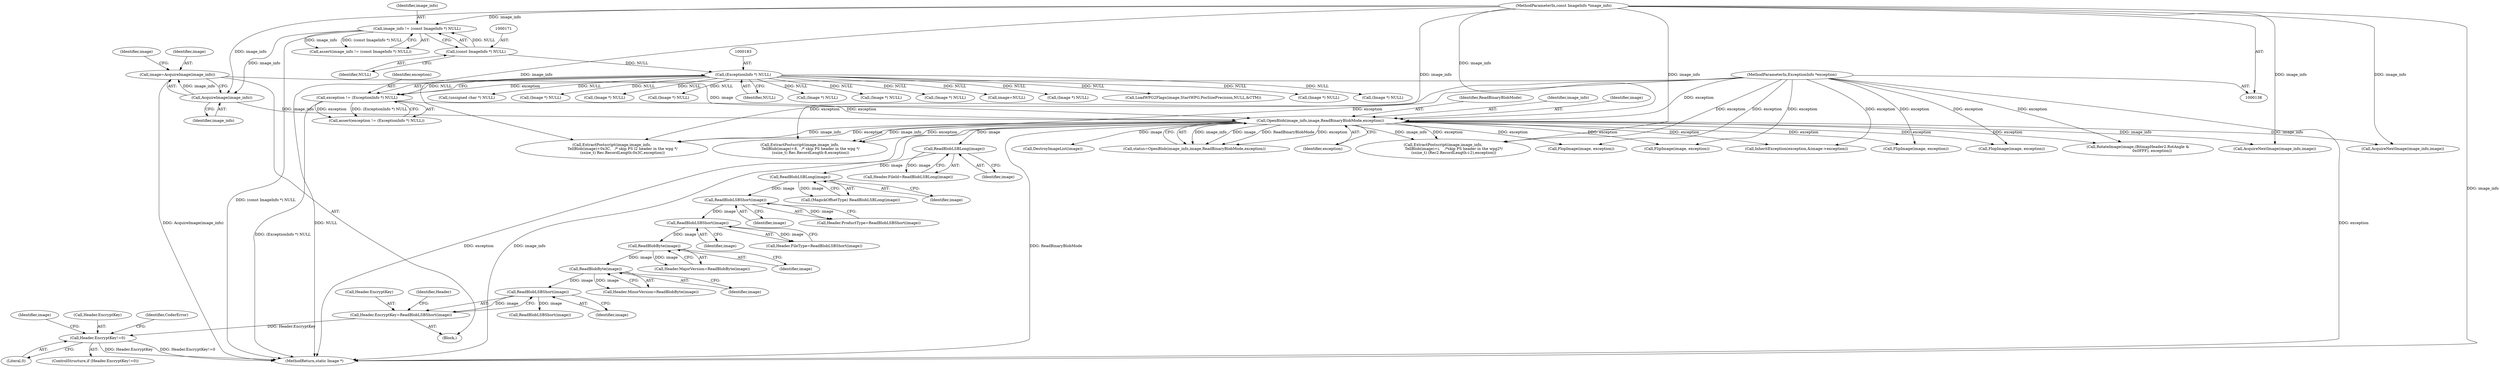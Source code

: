 digraph "0_ImageMagick_f6e9d0d9955e85bdd7540b251cd50d598dacc5e6_75@API" {
"1000291" [label="(Call,Header.EncryptKey!=0)"];
"1000261" [label="(Call,Header.EncryptKey=ReadBlobLSBShort(image))"];
"1000265" [label="(Call,ReadBlobLSBShort(image))"];
"1000259" [label="(Call,ReadBlobByte(image))"];
"1000253" [label="(Call,ReadBlobByte(image))"];
"1000247" [label="(Call,ReadBlobLSBShort(image))"];
"1000241" [label="(Call,ReadBlobLSBShort(image))"];
"1000235" [label="(Call,ReadBlobLSBLong(image))"];
"1000227" [label="(Call,ReadBlobLSBLong(image))"];
"1000205" [label="(Call,OpenBlob(image_info,image,ReadBinaryBlobMode,exception))"];
"1000196" [label="(Call,AcquireImage(image_info))"];
"1000168" [label="(Call,image_info != (const ImageInfo *) NULL)"];
"1000139" [label="(MethodParameterIn,const ImageInfo *image_info)"];
"1000170" [label="(Call,(const ImageInfo *) NULL)"];
"1000194" [label="(Call,image=AcquireImage(image_info))"];
"1000180" [label="(Call,exception != (ExceptionInfo *) NULL)"];
"1000140" [label="(MethodParameterIn,ExceptionInfo *exception)"];
"1000182" [label="(Call,(ExceptionInfo *) NULL)"];
"1000205" [label="(Call,OpenBlob(image_info,image,ReadBinaryBlobMode,exception))"];
"1000168" [label="(Call,image_info != (const ImageInfo *) NULL)"];
"1000220" [label="(Call,(Image *) NULL)"];
"1000269" [label="(Identifier,Header)"];
"1000260" [label="(Identifier,image)"];
"1000228" [label="(Identifier,image)"];
"1000195" [label="(Identifier,image)"];
"1001708" [label="(Call,AcquireNextImage(image_info,image))"];
"1000254" [label="(Identifier,image)"];
"1000227" [label="(Call,ReadBlobLSBLong(image))"];
"1000217" [label="(Call,DestroyImageList(image))"];
"1001836" [label="(Call,image=NULL)"];
"1001074" [label="(Call,(Image *) NULL)"];
"1001914" [label="(MethodReturn,static Image *)"];
"1000261" [label="(Call,Header.EncryptKey=ReadBlobLSBShort(image))"];
"1001100" [label="(Call,RotateImage(image,(BitmapHeader2.RotAngle &\n                        0x0FFF), exception))"];
"1001647" [label="(Call,FlopImage(image, exception))"];
"1000208" [label="(Identifier,ReadBinaryBlobMode)"];
"1001068" [label="(Call,FlipImage(image, exception))"];
"1000182" [label="(Call,(ExceptionInfo *) NULL)"];
"1000249" [label="(Call,Header.MajorVersion=ReadBlobByte(image))"];
"1000253" [label="(Call,ReadBlobByte(image))"];
"1000203" [label="(Call,status=OpenBlob(image_info,image,ReadBinaryBlobMode,exception))"];
"1000196" [label="(Call,AcquireImage(image_info))"];
"1001780" [label="(Call,LoadWPG2Flags(image,StartWPG.PosSizePrecision,NULL,&CTM))"];
"1000236" [label="(Identifier,image)"];
"1000169" [label="(Identifier,image_info)"];
"1001653" [label="(Call,(Image *) NULL)"];
"1000179" [label="(Call,assert(exception != (ExceptionInfo *) NULL))"];
"1000301" [label="(Identifier,image)"];
"1000271" [label="(Call,ReadBlobLSBShort(image))"];
"1000139" [label="(MethodParameterIn,const ImageInfo *image_info)"];
"1000170" [label="(Call,(const ImageInfo *) NULL)"];
"1000233" [label="(Call,(MagickOffsetType) ReadBlobLSBLong(image))"];
"1000206" [label="(Identifier,image_info)"];
"1000237" [label="(Call,Header.ProductType=ReadBlobLSBShort(image))"];
"1001721" [label="(Call,(Image *) NULL)"];
"1000140" [label="(MethodParameterIn,ExceptionInfo *exception)"];
"1000241" [label="(Call,ReadBlobLSBShort(image))"];
"1001813" [label="(Call,InheritException(exception,&image->exception))"];
"1000259" [label="(Call,ReadBlobByte(image))"];
"1000209" [label="(Identifier,exception)"];
"1000265" [label="(Call,ReadBlobLSBShort(image))"];
"1000200" [label="(Identifier,image)"];
"1000235" [label="(Call,ReadBlobLSBLong(image))"];
"1001582" [label="(Call,(unsigned char *) NULL)"];
"1001692" [label="(Call,(Image *) NULL)"];
"1000262" [label="(Call,Header.EncryptKey)"];
"1000180" [label="(Call,exception != (ExceptionInfo *) NULL)"];
"1000181" [label="(Identifier,exception)"];
"1001842" [label="(Call,(Image *) NULL)"];
"1000243" [label="(Call,Header.FileType=ReadBlobLSBShort(image))"];
"1000295" [label="(Literal,0)"];
"1000242" [label="(Identifier,image)"];
"1000290" [label="(ControlStructure,if (Header.EncryptKey!=0))"];
"1000248" [label="(Identifier,image)"];
"1001127" [label="(Call,AcquireNextImage(image_info,image))"];
"1000292" [label="(Call,Header.EncryptKey)"];
"1000207" [label="(Identifier,image)"];
"1000291" [label="(Call,Header.EncryptKey!=0)"];
"1001759" [label="(Call,ExtractPostscript(image,image_info,\n                  TellBlob(image)+i,    /*skip PS header in the wpg2*/\n                  (ssize_t) (Rec2.RecordLength-i-2),exception))"];
"1000141" [label="(Block,)"];
"1001172" [label="(Call,ExtractPostscript(image,image_info,\n                  TellBlob(image)+0x3C,   /* skip PS l2 header in the wpg */\n                  (ssize_t) Rec.RecordLength-0x3C,exception))"];
"1000255" [label="(Call,Header.MinorVersion=ReadBlobByte(image))"];
"1001140" [label="(Call,(Image *) NULL)"];
"1000194" [label="(Call,image=AcquireImage(image_info))"];
"1000247" [label="(Call,ReadBlobLSBShort(image))"];
"1001686" [label="(Call,FlipImage(image, exception))"];
"1000266" [label="(Identifier,image)"];
"1000184" [label="(Identifier,NULL)"];
"1000223" [label="(Call,Header.FileId=ReadBlobLSBLong(image))"];
"1000297" [label="(Identifier,CoderError)"];
"1001036" [label="(Call,FlopImage(image, exception))"];
"1000167" [label="(Call,assert(image_info != (const ImageInfo *) NULL))"];
"1000574" [label="(Call,ExtractPostscript(image,image_info,\n                  TellBlob(image)+8,   /* skip PS header in the wpg */\n                  (ssize_t) Rec.RecordLength-8,exception))"];
"1001042" [label="(Call,(Image *) NULL)"];
"1001111" [label="(Call,(Image *) NULL)"];
"1000197" [label="(Identifier,image_info)"];
"1000172" [label="(Identifier,NULL)"];
"1000291" -> "1000290"  [label="AST: "];
"1000291" -> "1000295"  [label="CFG: "];
"1000292" -> "1000291"  [label="AST: "];
"1000295" -> "1000291"  [label="AST: "];
"1000297" -> "1000291"  [label="CFG: "];
"1000301" -> "1000291"  [label="CFG: "];
"1000291" -> "1001914"  [label="DDG: Header.EncryptKey!=0"];
"1000291" -> "1001914"  [label="DDG: Header.EncryptKey"];
"1000261" -> "1000291"  [label="DDG: Header.EncryptKey"];
"1000261" -> "1000141"  [label="AST: "];
"1000261" -> "1000265"  [label="CFG: "];
"1000262" -> "1000261"  [label="AST: "];
"1000265" -> "1000261"  [label="AST: "];
"1000269" -> "1000261"  [label="CFG: "];
"1000265" -> "1000261"  [label="DDG: image"];
"1000265" -> "1000266"  [label="CFG: "];
"1000266" -> "1000265"  [label="AST: "];
"1000259" -> "1000265"  [label="DDG: image"];
"1000265" -> "1000271"  [label="DDG: image"];
"1000259" -> "1000255"  [label="AST: "];
"1000259" -> "1000260"  [label="CFG: "];
"1000260" -> "1000259"  [label="AST: "];
"1000255" -> "1000259"  [label="CFG: "];
"1000259" -> "1000255"  [label="DDG: image"];
"1000253" -> "1000259"  [label="DDG: image"];
"1000253" -> "1000249"  [label="AST: "];
"1000253" -> "1000254"  [label="CFG: "];
"1000254" -> "1000253"  [label="AST: "];
"1000249" -> "1000253"  [label="CFG: "];
"1000253" -> "1000249"  [label="DDG: image"];
"1000247" -> "1000253"  [label="DDG: image"];
"1000247" -> "1000243"  [label="AST: "];
"1000247" -> "1000248"  [label="CFG: "];
"1000248" -> "1000247"  [label="AST: "];
"1000243" -> "1000247"  [label="CFG: "];
"1000247" -> "1000243"  [label="DDG: image"];
"1000241" -> "1000247"  [label="DDG: image"];
"1000241" -> "1000237"  [label="AST: "];
"1000241" -> "1000242"  [label="CFG: "];
"1000242" -> "1000241"  [label="AST: "];
"1000237" -> "1000241"  [label="CFG: "];
"1000241" -> "1000237"  [label="DDG: image"];
"1000235" -> "1000241"  [label="DDG: image"];
"1000235" -> "1000233"  [label="AST: "];
"1000235" -> "1000236"  [label="CFG: "];
"1000236" -> "1000235"  [label="AST: "];
"1000233" -> "1000235"  [label="CFG: "];
"1000235" -> "1000233"  [label="DDG: image"];
"1000227" -> "1000235"  [label="DDG: image"];
"1000227" -> "1000223"  [label="AST: "];
"1000227" -> "1000228"  [label="CFG: "];
"1000228" -> "1000227"  [label="AST: "];
"1000223" -> "1000227"  [label="CFG: "];
"1000227" -> "1000223"  [label="DDG: image"];
"1000205" -> "1000227"  [label="DDG: image"];
"1000205" -> "1000203"  [label="AST: "];
"1000205" -> "1000209"  [label="CFG: "];
"1000206" -> "1000205"  [label="AST: "];
"1000207" -> "1000205"  [label="AST: "];
"1000208" -> "1000205"  [label="AST: "];
"1000209" -> "1000205"  [label="AST: "];
"1000203" -> "1000205"  [label="CFG: "];
"1000205" -> "1001914"  [label="DDG: exception"];
"1000205" -> "1001914"  [label="DDG: image_info"];
"1000205" -> "1001914"  [label="DDG: ReadBinaryBlobMode"];
"1000205" -> "1000203"  [label="DDG: image_info"];
"1000205" -> "1000203"  [label="DDG: image"];
"1000205" -> "1000203"  [label="DDG: ReadBinaryBlobMode"];
"1000205" -> "1000203"  [label="DDG: exception"];
"1000196" -> "1000205"  [label="DDG: image_info"];
"1000139" -> "1000205"  [label="DDG: image_info"];
"1000194" -> "1000205"  [label="DDG: image"];
"1000180" -> "1000205"  [label="DDG: exception"];
"1000140" -> "1000205"  [label="DDG: exception"];
"1000205" -> "1000217"  [label="DDG: image"];
"1000205" -> "1000574"  [label="DDG: image_info"];
"1000205" -> "1000574"  [label="DDG: exception"];
"1000205" -> "1001036"  [label="DDG: exception"];
"1000205" -> "1001068"  [label="DDG: exception"];
"1000205" -> "1001100"  [label="DDG: exception"];
"1000205" -> "1001127"  [label="DDG: image_info"];
"1000205" -> "1001172"  [label="DDG: image_info"];
"1000205" -> "1001172"  [label="DDG: exception"];
"1000205" -> "1001647"  [label="DDG: exception"];
"1000205" -> "1001686"  [label="DDG: exception"];
"1000205" -> "1001708"  [label="DDG: image_info"];
"1000205" -> "1001759"  [label="DDG: image_info"];
"1000205" -> "1001759"  [label="DDG: exception"];
"1000205" -> "1001813"  [label="DDG: exception"];
"1000196" -> "1000194"  [label="AST: "];
"1000196" -> "1000197"  [label="CFG: "];
"1000197" -> "1000196"  [label="AST: "];
"1000194" -> "1000196"  [label="CFG: "];
"1000196" -> "1000194"  [label="DDG: image_info"];
"1000168" -> "1000196"  [label="DDG: image_info"];
"1000139" -> "1000196"  [label="DDG: image_info"];
"1000168" -> "1000167"  [label="AST: "];
"1000168" -> "1000170"  [label="CFG: "];
"1000169" -> "1000168"  [label="AST: "];
"1000170" -> "1000168"  [label="AST: "];
"1000167" -> "1000168"  [label="CFG: "];
"1000168" -> "1001914"  [label="DDG: (const ImageInfo *) NULL"];
"1000168" -> "1000167"  [label="DDG: image_info"];
"1000168" -> "1000167"  [label="DDG: (const ImageInfo *) NULL"];
"1000139" -> "1000168"  [label="DDG: image_info"];
"1000170" -> "1000168"  [label="DDG: NULL"];
"1000139" -> "1000138"  [label="AST: "];
"1000139" -> "1001914"  [label="DDG: image_info"];
"1000139" -> "1000574"  [label="DDG: image_info"];
"1000139" -> "1001127"  [label="DDG: image_info"];
"1000139" -> "1001172"  [label="DDG: image_info"];
"1000139" -> "1001708"  [label="DDG: image_info"];
"1000139" -> "1001759"  [label="DDG: image_info"];
"1000170" -> "1000172"  [label="CFG: "];
"1000171" -> "1000170"  [label="AST: "];
"1000172" -> "1000170"  [label="AST: "];
"1000170" -> "1000182"  [label="DDG: NULL"];
"1000194" -> "1000141"  [label="AST: "];
"1000195" -> "1000194"  [label="AST: "];
"1000200" -> "1000194"  [label="CFG: "];
"1000194" -> "1001914"  [label="DDG: AcquireImage(image_info)"];
"1000180" -> "1000179"  [label="AST: "];
"1000180" -> "1000182"  [label="CFG: "];
"1000181" -> "1000180"  [label="AST: "];
"1000182" -> "1000180"  [label="AST: "];
"1000179" -> "1000180"  [label="CFG: "];
"1000180" -> "1001914"  [label="DDG: (ExceptionInfo *) NULL"];
"1000180" -> "1000179"  [label="DDG: exception"];
"1000180" -> "1000179"  [label="DDG: (ExceptionInfo *) NULL"];
"1000140" -> "1000180"  [label="DDG: exception"];
"1000182" -> "1000180"  [label="DDG: NULL"];
"1000140" -> "1000138"  [label="AST: "];
"1000140" -> "1001914"  [label="DDG: exception"];
"1000140" -> "1000574"  [label="DDG: exception"];
"1000140" -> "1001036"  [label="DDG: exception"];
"1000140" -> "1001068"  [label="DDG: exception"];
"1000140" -> "1001100"  [label="DDG: exception"];
"1000140" -> "1001172"  [label="DDG: exception"];
"1000140" -> "1001647"  [label="DDG: exception"];
"1000140" -> "1001686"  [label="DDG: exception"];
"1000140" -> "1001759"  [label="DDG: exception"];
"1000140" -> "1001813"  [label="DDG: exception"];
"1000182" -> "1000184"  [label="CFG: "];
"1000183" -> "1000182"  [label="AST: "];
"1000184" -> "1000182"  [label="AST: "];
"1000182" -> "1001914"  [label="DDG: NULL"];
"1000182" -> "1000220"  [label="DDG: NULL"];
"1000182" -> "1001042"  [label="DDG: NULL"];
"1000182" -> "1001074"  [label="DDG: NULL"];
"1000182" -> "1001111"  [label="DDG: NULL"];
"1000182" -> "1001140"  [label="DDG: NULL"];
"1000182" -> "1001582"  [label="DDG: NULL"];
"1000182" -> "1001653"  [label="DDG: NULL"];
"1000182" -> "1001692"  [label="DDG: NULL"];
"1000182" -> "1001721"  [label="DDG: NULL"];
"1000182" -> "1001780"  [label="DDG: NULL"];
"1000182" -> "1001836"  [label="DDG: NULL"];
"1000182" -> "1001842"  [label="DDG: NULL"];
}
